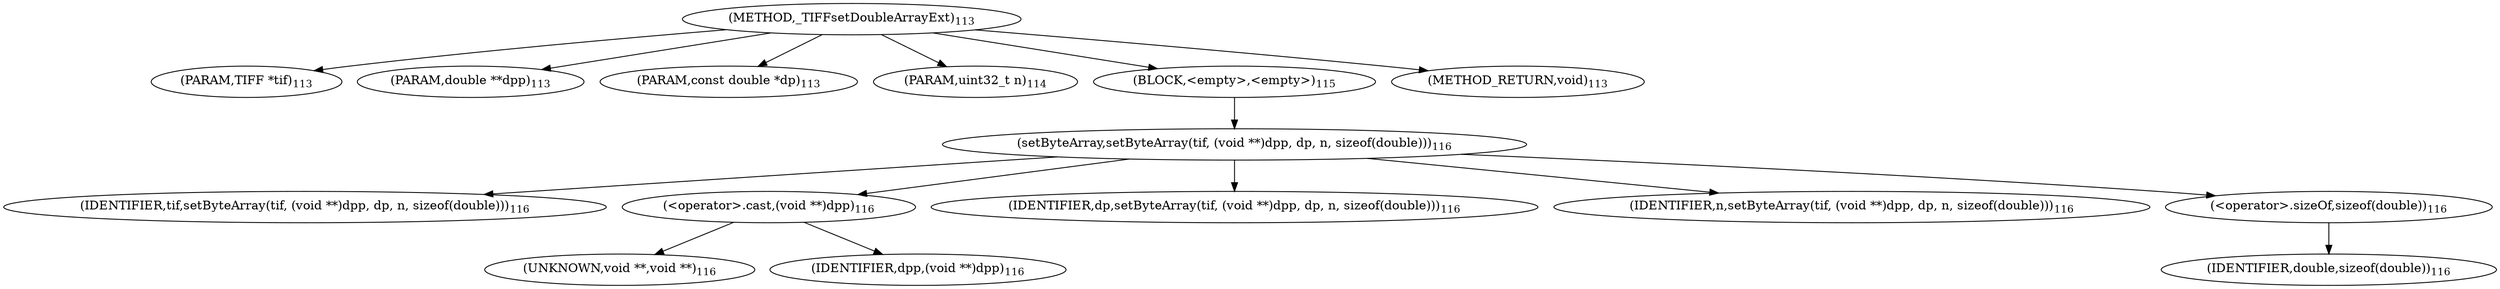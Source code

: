 digraph "_TIFFsetDoubleArrayExt" {  
"39879" [label = <(METHOD,_TIFFsetDoubleArrayExt)<SUB>113</SUB>> ]
"39880" [label = <(PARAM,TIFF *tif)<SUB>113</SUB>> ]
"39881" [label = <(PARAM,double **dpp)<SUB>113</SUB>> ]
"39882" [label = <(PARAM,const double *dp)<SUB>113</SUB>> ]
"39883" [label = <(PARAM,uint32_t n)<SUB>114</SUB>> ]
"39884" [label = <(BLOCK,&lt;empty&gt;,&lt;empty&gt;)<SUB>115</SUB>> ]
"39885" [label = <(setByteArray,setByteArray(tif, (void **)dpp, dp, n, sizeof(double)))<SUB>116</SUB>> ]
"39886" [label = <(IDENTIFIER,tif,setByteArray(tif, (void **)dpp, dp, n, sizeof(double)))<SUB>116</SUB>> ]
"39887" [label = <(&lt;operator&gt;.cast,(void **)dpp)<SUB>116</SUB>> ]
"39888" [label = <(UNKNOWN,void **,void **)<SUB>116</SUB>> ]
"39889" [label = <(IDENTIFIER,dpp,(void **)dpp)<SUB>116</SUB>> ]
"39890" [label = <(IDENTIFIER,dp,setByteArray(tif, (void **)dpp, dp, n, sizeof(double)))<SUB>116</SUB>> ]
"39891" [label = <(IDENTIFIER,n,setByteArray(tif, (void **)dpp, dp, n, sizeof(double)))<SUB>116</SUB>> ]
"39892" [label = <(&lt;operator&gt;.sizeOf,sizeof(double))<SUB>116</SUB>> ]
"39893" [label = <(IDENTIFIER,double,sizeof(double))<SUB>116</SUB>> ]
"39894" [label = <(METHOD_RETURN,void)<SUB>113</SUB>> ]
  "39879" -> "39880" 
  "39879" -> "39881" 
  "39879" -> "39882" 
  "39879" -> "39883" 
  "39879" -> "39884" 
  "39879" -> "39894" 
  "39884" -> "39885" 
  "39885" -> "39886" 
  "39885" -> "39887" 
  "39885" -> "39890" 
  "39885" -> "39891" 
  "39885" -> "39892" 
  "39887" -> "39888" 
  "39887" -> "39889" 
  "39892" -> "39893" 
}
